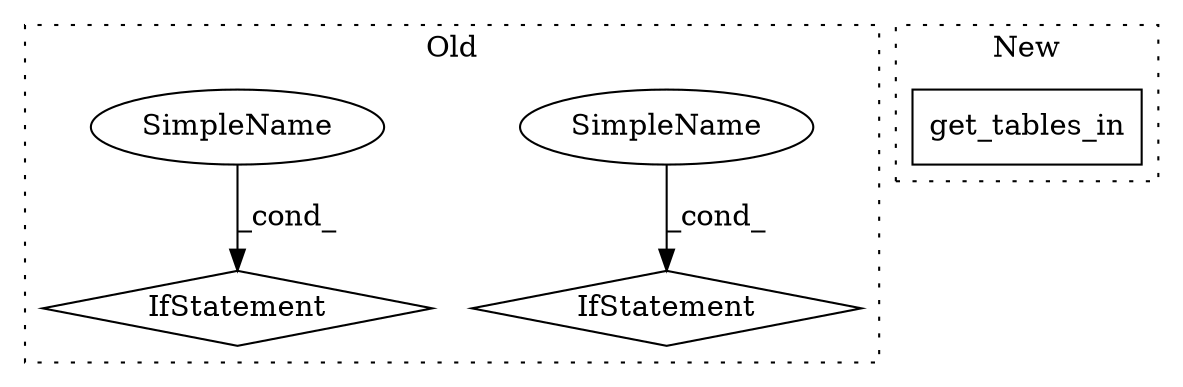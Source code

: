 digraph G {
subgraph cluster0 {
1 [label="IfStatement" a="25" s="4633" l="27" shape="diamond"];
3 [label="IfStatement" a="25" s="4905" l="30" shape="diamond"];
4 [label="SimpleName" a="42" s="4930" l="5" shape="ellipse"];
5 [label="SimpleName" a="42" s="4655" l="5" shape="ellipse"];
label = "Old";
style="dotted";
}
subgraph cluster1 {
2 [label="get_tables_in" a="32" s="3986,4016" l="14,1" shape="box"];
label = "New";
style="dotted";
}
4 -> 3 [label="_cond_"];
5 -> 1 [label="_cond_"];
}
